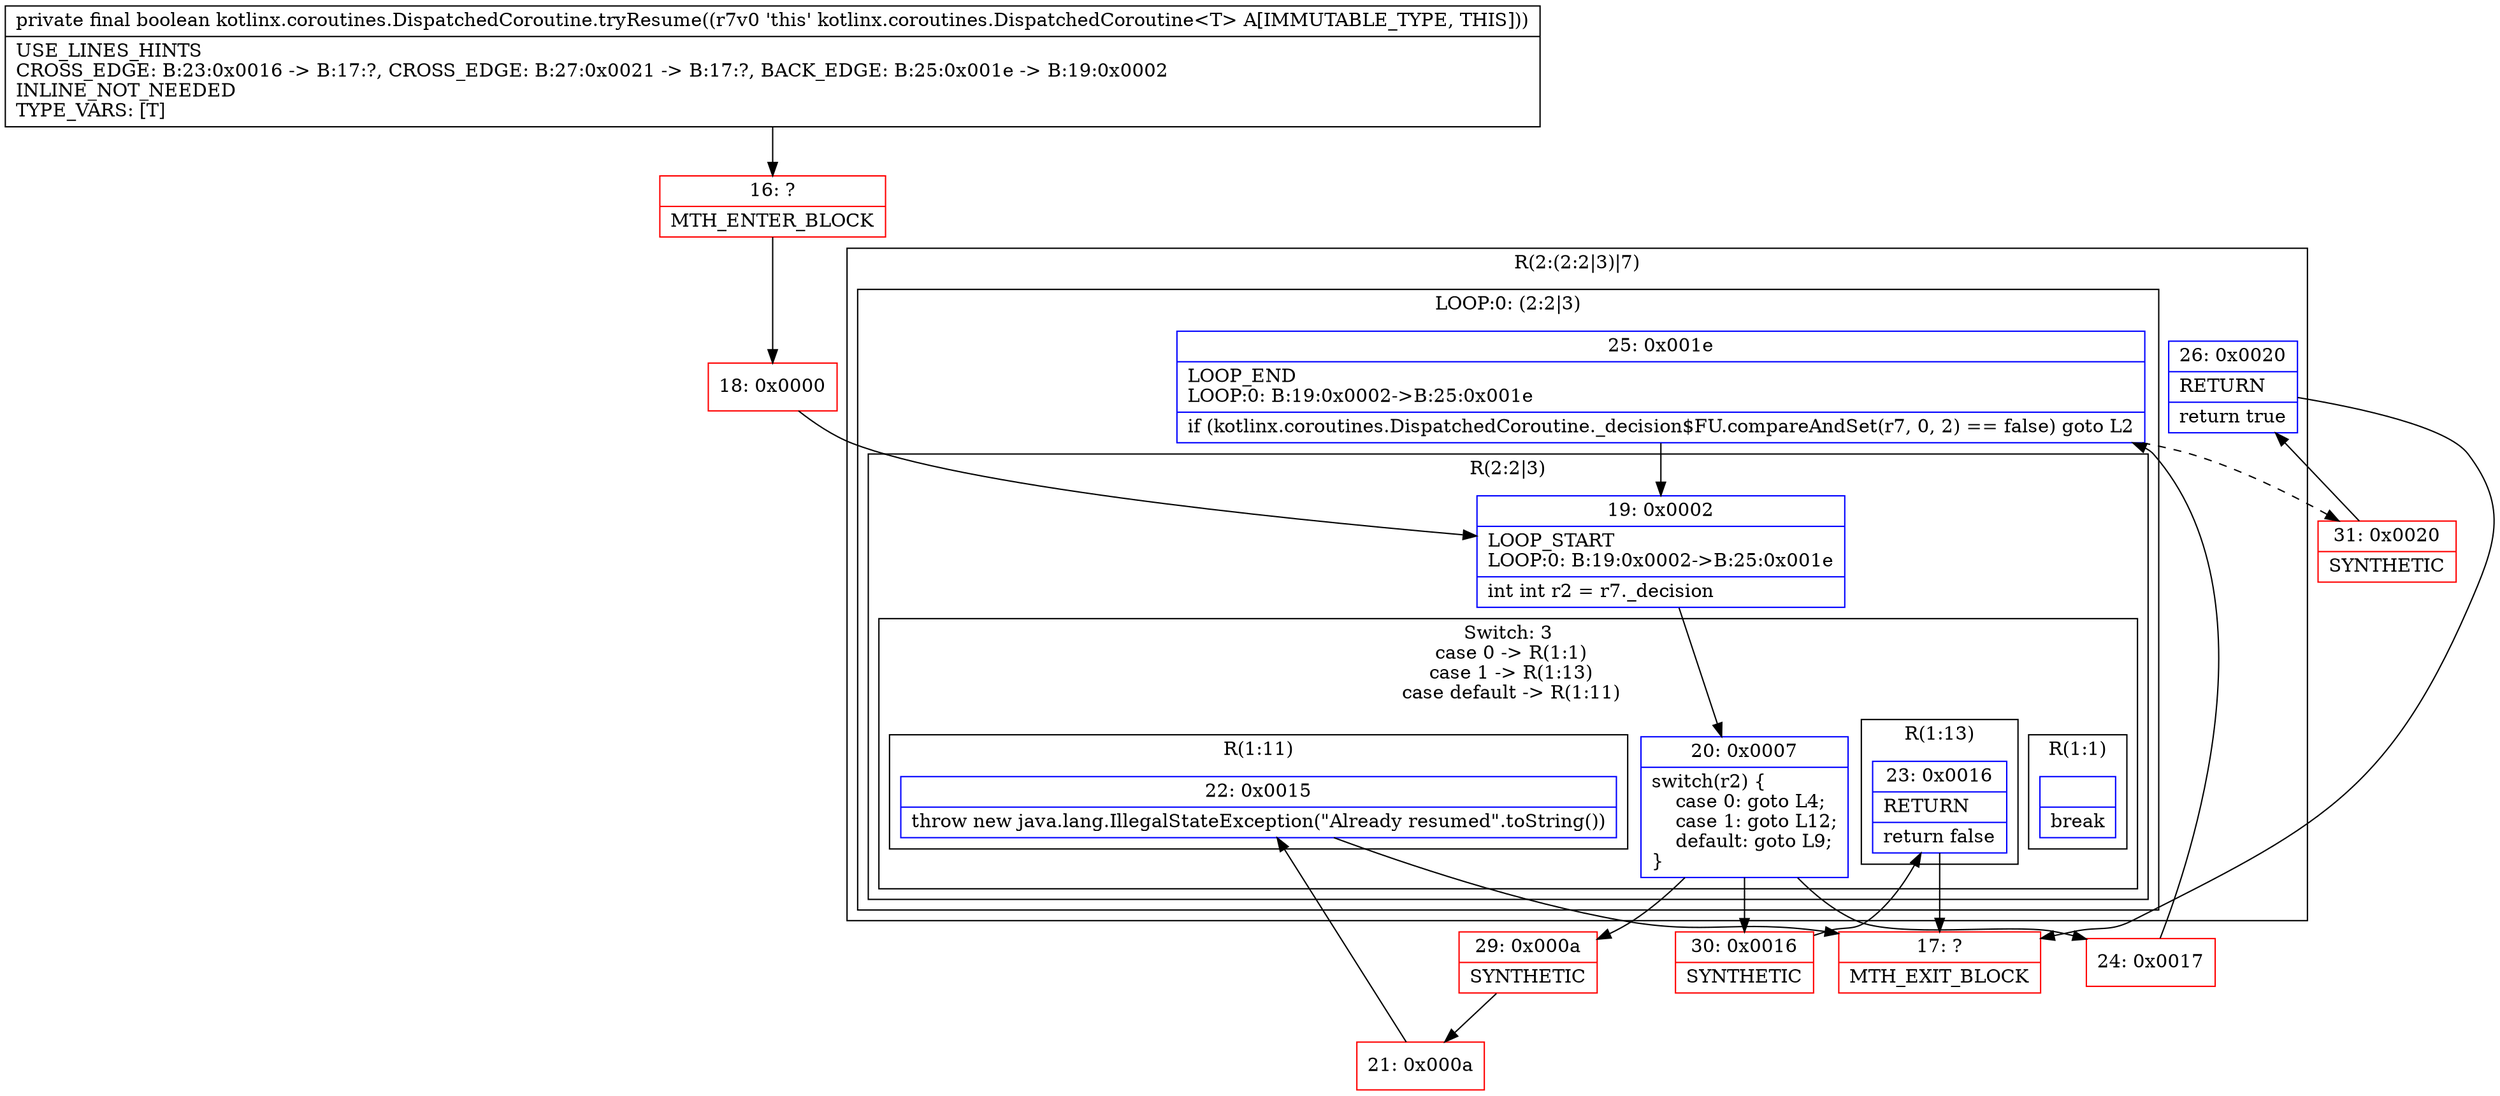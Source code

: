 digraph "CFG forkotlinx.coroutines.DispatchedCoroutine.tryResume()Z" {
subgraph cluster_Region_1007074101 {
label = "R(2:(2:2|3)|7)";
node [shape=record,color=blue];
subgraph cluster_LoopRegion_1190254677 {
label = "LOOP:0: (2:2|3)";
node [shape=record,color=blue];
Node_25 [shape=record,label="{25\:\ 0x001e|LOOP_END\lLOOP:0: B:19:0x0002\-\>B:25:0x001e\l|if (kotlinx.coroutines.DispatchedCoroutine._decision$FU.compareAndSet(r7, 0, 2) == false) goto L2\l}"];
subgraph cluster_Region_1776289714 {
label = "R(2:2|3)";
node [shape=record,color=blue];
Node_19 [shape=record,label="{19\:\ 0x0002|LOOP_START\lLOOP:0: B:19:0x0002\-\>B:25:0x001e\l|int int r2 = r7._decision\l}"];
subgraph cluster_SwitchRegion_1491588080 {
label = "Switch: 3
 case 0 -> R(1:1)
 case 1 -> R(1:13)
 case default -> R(1:11)";
node [shape=record,color=blue];
Node_20 [shape=record,label="{20\:\ 0x0007|switch(r2) \{\l    case 0: goto L4;\l    case 1: goto L12;\l    default: goto L9;\l\}\l}"];
subgraph cluster_Region_653747404 {
label = "R(1:1)";
node [shape=record,color=blue];
Node_InsnContainer_76728227 [shape=record,label="{|break\l}"];
}
subgraph cluster_Region_222563095 {
label = "R(1:13)";
node [shape=record,color=blue];
Node_23 [shape=record,label="{23\:\ 0x0016|RETURN\l|return false\l}"];
}
subgraph cluster_Region_1170164122 {
label = "R(1:11)";
node [shape=record,color=blue];
Node_22 [shape=record,label="{22\:\ 0x0015|throw new java.lang.IllegalStateException(\"Already resumed\".toString())\l}"];
}
}
}
}
Node_26 [shape=record,label="{26\:\ 0x0020|RETURN\l|return true\l}"];
}
Node_16 [shape=record,color=red,label="{16\:\ ?|MTH_ENTER_BLOCK\l}"];
Node_18 [shape=record,color=red,label="{18\:\ 0x0000}"];
Node_24 [shape=record,color=red,label="{24\:\ 0x0017}"];
Node_31 [shape=record,color=red,label="{31\:\ 0x0020|SYNTHETIC\l}"];
Node_17 [shape=record,color=red,label="{17\:\ ?|MTH_EXIT_BLOCK\l}"];
Node_29 [shape=record,color=red,label="{29\:\ 0x000a|SYNTHETIC\l}"];
Node_21 [shape=record,color=red,label="{21\:\ 0x000a}"];
Node_30 [shape=record,color=red,label="{30\:\ 0x0016|SYNTHETIC\l}"];
MethodNode[shape=record,label="{private final boolean kotlinx.coroutines.DispatchedCoroutine.tryResume((r7v0 'this' kotlinx.coroutines.DispatchedCoroutine\<T\> A[IMMUTABLE_TYPE, THIS]))  | USE_LINES_HINTS\lCROSS_EDGE: B:23:0x0016 \-\> B:17:?, CROSS_EDGE: B:27:0x0021 \-\> B:17:?, BACK_EDGE: B:25:0x001e \-\> B:19:0x0002\lINLINE_NOT_NEEDED\lTYPE_VARS: [T]\l}"];
MethodNode -> Node_16;Node_25 -> Node_19;
Node_25 -> Node_31[style=dashed];
Node_19 -> Node_20;
Node_20 -> Node_24;
Node_20 -> Node_29;
Node_20 -> Node_30;
Node_23 -> Node_17;
Node_22 -> Node_17;
Node_26 -> Node_17;
Node_16 -> Node_18;
Node_18 -> Node_19;
Node_24 -> Node_25;
Node_31 -> Node_26;
Node_29 -> Node_21;
Node_21 -> Node_22;
Node_30 -> Node_23;
}

